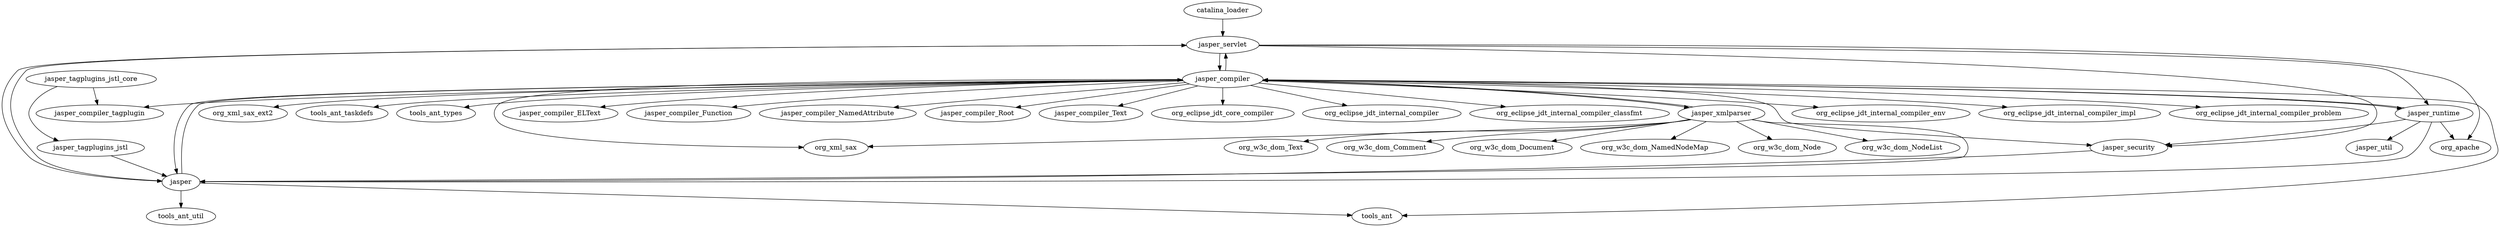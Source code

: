 digraph {
catalina_loader -> jasper_servlet
jasper_compiler -> jasper
jasper_compiler -> jasper_compiler_ELText
jasper_compiler -> jasper_compiler_Function
jasper_compiler -> jasper_compiler_NamedAttribute
jasper_compiler -> jasper_compiler_Root
jasper_compiler -> jasper_compiler_tagplugin
jasper_compiler -> jasper_compiler_Text
jasper_compiler -> jasper_runtime
jasper_compiler -> jasper_security
jasper_compiler -> jasper_servlet
jasper_compiler -> jasper_xmlparser
jasper_compiler -> org_eclipse_jdt_core_compiler
jasper_compiler -> org_eclipse_jdt_internal_compiler
jasper_compiler -> org_eclipse_jdt_internal_compiler_classfmt
jasper_compiler -> org_eclipse_jdt_internal_compiler_env
jasper_compiler -> org_eclipse_jdt_internal_compiler_impl
jasper_compiler -> org_eclipse_jdt_internal_compiler_problem
jasper_compiler -> org_xml_sax
jasper_compiler -> org_xml_sax_ext2
jasper_compiler -> tools_ant
jasper_compiler -> tools_ant_taskdefs
jasper_compiler -> tools_ant_types
jasper -> jasper_compiler
jasper -> jasper_servlet
jasper_runtime -> jasper
jasper_runtime -> jasper_compiler
jasper_runtime -> jasper_security
jasper_runtime -> jasper_util
jasper_runtime -> org_apache
jasper_security -> jasper
jasper_servlet -> jasper
jasper_servlet -> jasper_compiler
jasper_servlet -> jasper_runtime
jasper_servlet -> jasper_security
jasper_servlet -> org_apache
jasper_tagplugins_jstl_core -> jasper_compiler_tagplugin
jasper_tagplugins_jstl_core -> jasper_tagplugins_jstl
jasper_tagplugins_jstl -> jasper
jasper -> tools_ant
jasper -> tools_ant_util
jasper_xmlparser -> jasper
jasper_xmlparser -> jasper_compiler
jasper_xmlparser -> org_w3c_dom_Comment
jasper_xmlparser -> org_w3c_dom_Document
jasper_xmlparser -> org_w3c_dom_NamedNodeMap
jasper_xmlparser -> org_w3c_dom_Node
jasper_xmlparser -> org_w3c_dom_NodeList
jasper_xmlparser -> org_w3c_dom_Text
jasper_xmlparser -> org_xml_sax
}
